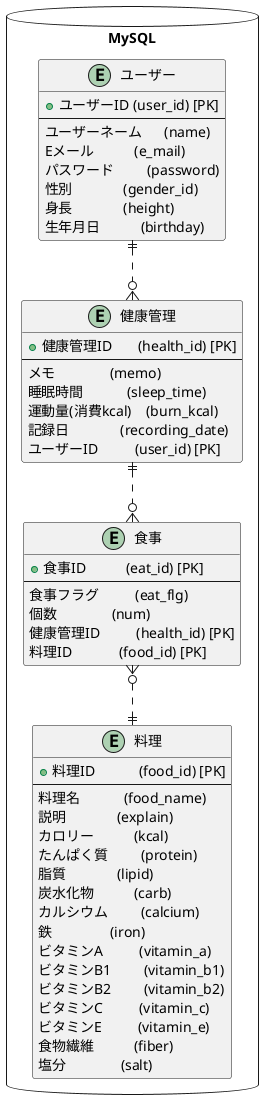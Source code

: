 @startuml EntityRelationship

package "MySQL" as target_system <<Database>> {

    ' ユーザーテーブル
    entity "ユーザー" as users {
        + ユーザーID (user_id) [PK]
        --
        ユーザーネーム      (name)
        Eメール           (e_mail)
        パスワード         (password)
        性別              (gender_id)
        身長              (height)
        生年月日           (birthday)
       }

    ' 健康管理テーブル
    entity "健康管理" as healths {
        + 健康管理ID       (health_id) [PK]
        --
        メモ               (memo)
        睡眠時間            (sleep_time)
        運動量(消費kcal)    (burn_kcal)
        記録日              (recording_date)
        ユーザーID          (user_id) [PK]
       }

    ' 食事テーブル  食事フラグ => 1:朝食 2:昼食 3:夕食 4:間食
    entity "食事" as eats {
        + 食事ID           (eat_id) [PK]
        --
        食事フラグ          (eat_flg)
        個数               (num)
        健康管理ID          (health_id) [PK]
        料理ID             (food_id) [PK]
       }

    ' 料理テーブル
    entity "料理" as foods {
        + 料理ID            (food_id) [PK]
        --
          料理名            (food_name)
          説明              (explain)
          カロリー           (kcal) 
          たんぱく質         (protein) 
          脂質              (lipid) 
          炭水化物           (carb) 
          カルシウム         (calcium) 
          鉄                (iron) 
          ビタミンA          (vitamin_a) 
          ビタミンB1         (vitamin_b1) 
          ビタミンB2         (vitamin_b2) 
          ビタミンC          (vitamin_c) 
          ビタミンE          (vitamin_e) 
          食物繊維           (fiber) 
          塩分               (salt) 
    }

    users   ||..o{ healths
    healths ||..o{ eats
    eats    }o..|| foods

}

@enduml

    ' ' 朝食テーブル
    ' entity "朝食" as breakfasts {
    '     + 朝食ID          (breakfast_id) [PK]
    '     --
    '     健康管理ID         (health_id) [PK]
    '     料理ID            (food_id) [PK]
    '     個数              (num)
    '    }

    ' ' 昼食テーブル
    ' entity "昼食" as lunchs {
    '     + 昼食ID          (lunch_id) [PK]
    '     --
    '     健康管理ID         (health_id) [PK]
    '     料理ID            (food_id) [PK]
    '     個数              (num)
    '    }

    ' ' 夕食テーブル
    ' entity "夕食" as dinners {
    '     + 夕食ID          (dinner_id) [PK]
    '     --
    '     健康管理ID         (health_id) [PK]
    '     料理ID            (food_id) [PK]
    '     個数              (num)
    '    }

    ' ' 間食テーブル
    ' entity "間食" as snacks {
    '     + 間食ID          (snack_id) [PK]
    '     --
    '     健康管理ID         (health_id) [PK]
    '     料理ID            (food_id) [PK]
    '     個数              (num)
    '    }


    ' healths ||..o{ breakfasts
    ' healths ||..o{ lunchs
    ' healths ||..o{ dinners
    ' healths ||..o{ snacks

    ' breakfasts }o..|| foods
    ' lunchs     }o..|| foods
    ' dinners    }o..|| foods
    ' snacks     }o..|| foods

